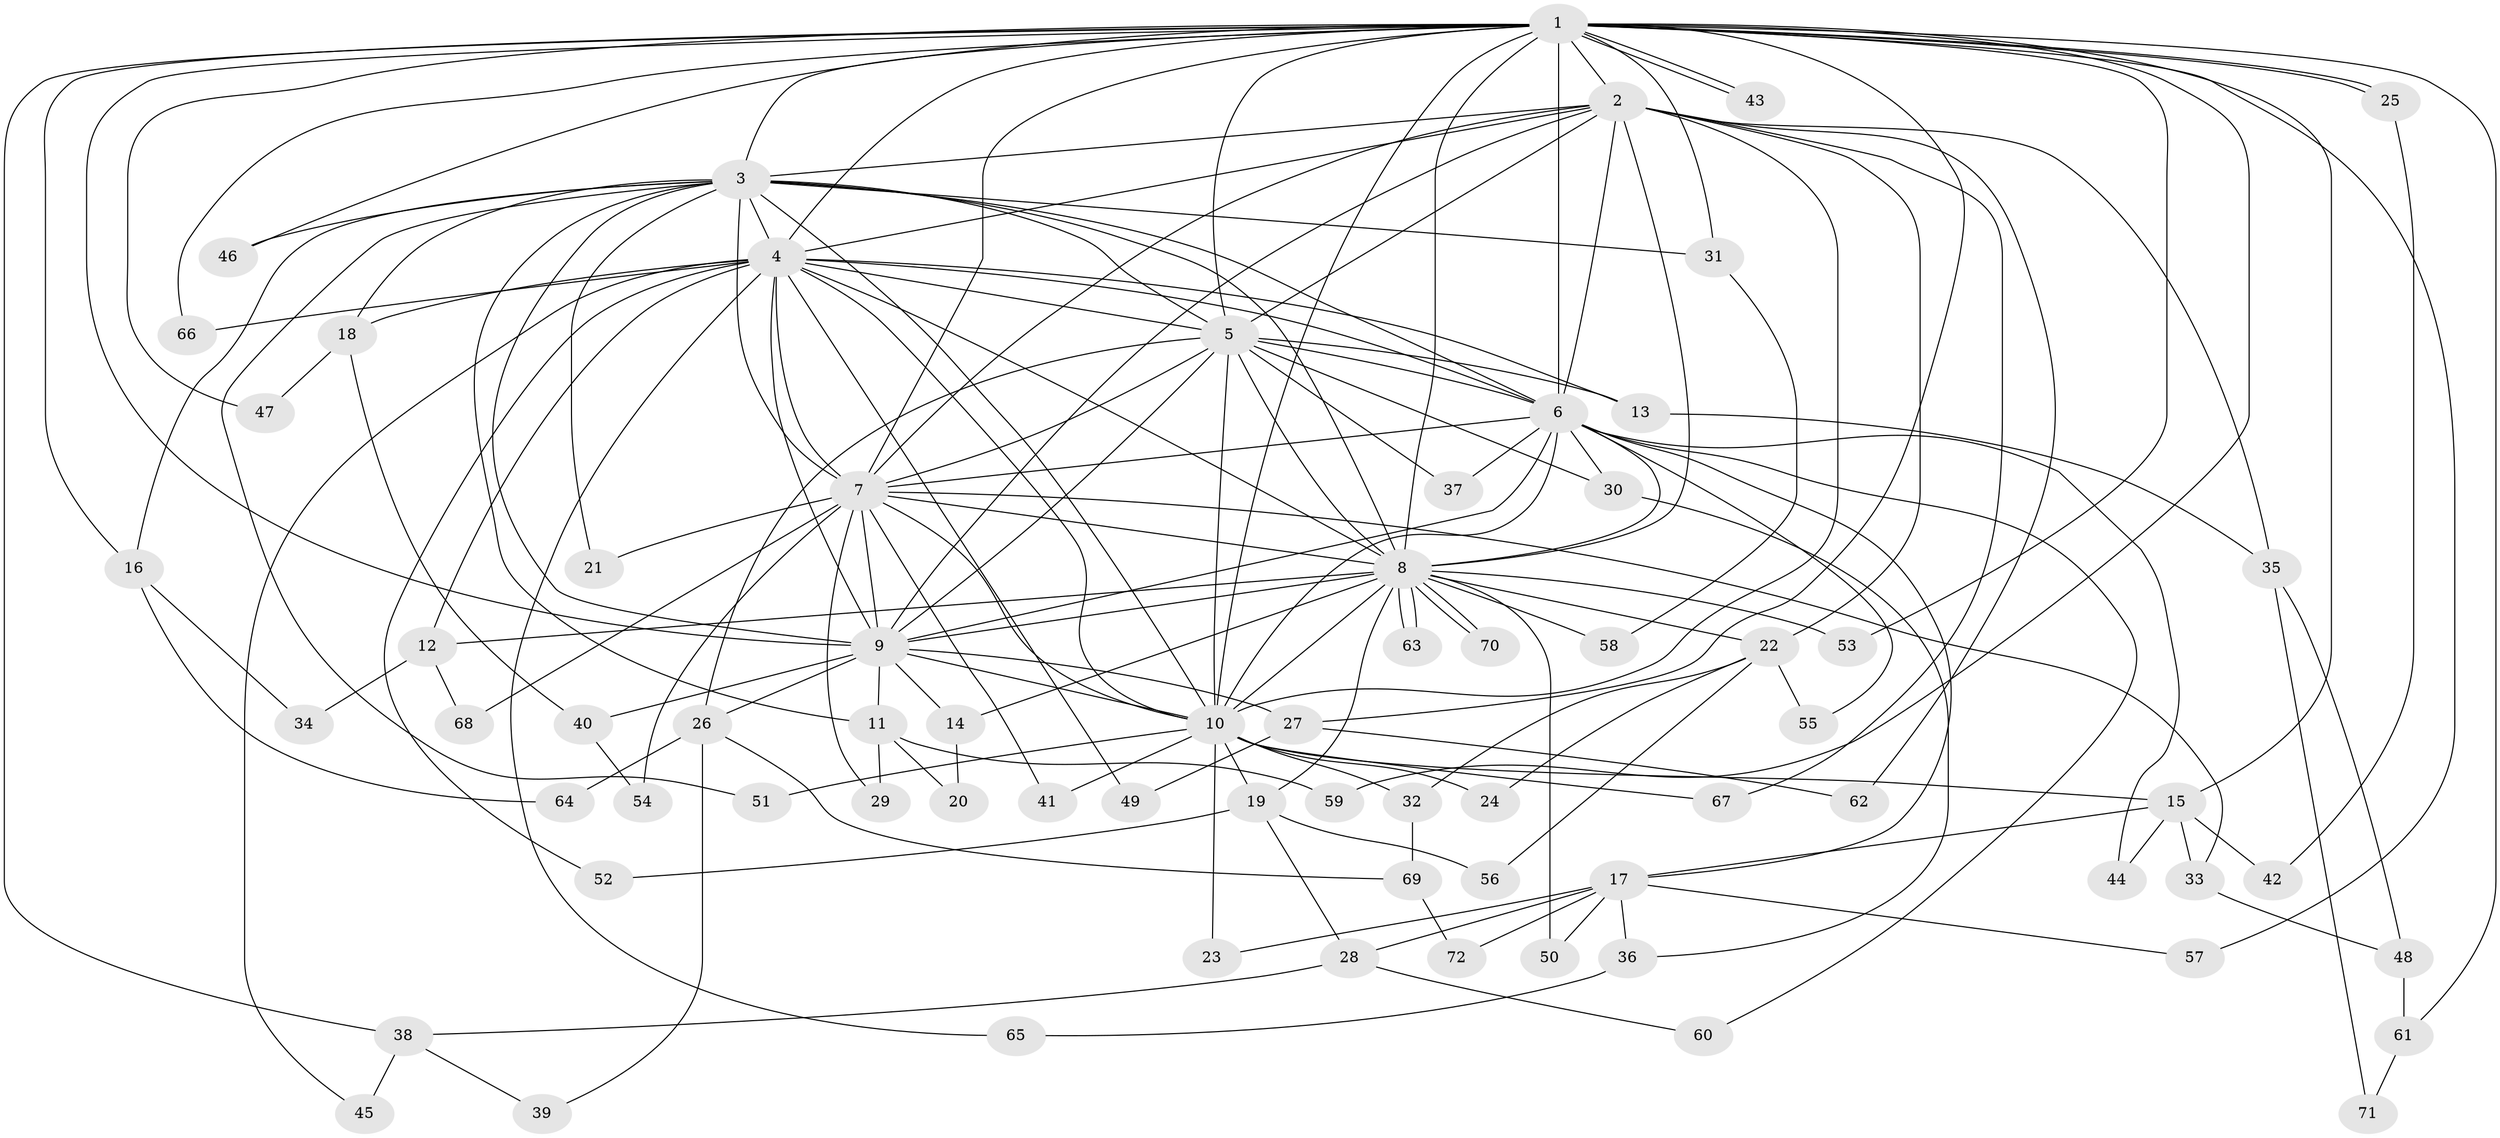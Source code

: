 // Generated by graph-tools (version 1.1) at 2025/01/03/09/25 03:01:32]
// undirected, 72 vertices, 169 edges
graph export_dot {
graph [start="1"]
  node [color=gray90,style=filled];
  1;
  2;
  3;
  4;
  5;
  6;
  7;
  8;
  9;
  10;
  11;
  12;
  13;
  14;
  15;
  16;
  17;
  18;
  19;
  20;
  21;
  22;
  23;
  24;
  25;
  26;
  27;
  28;
  29;
  30;
  31;
  32;
  33;
  34;
  35;
  36;
  37;
  38;
  39;
  40;
  41;
  42;
  43;
  44;
  45;
  46;
  47;
  48;
  49;
  50;
  51;
  52;
  53;
  54;
  55;
  56;
  57;
  58;
  59;
  60;
  61;
  62;
  63;
  64;
  65;
  66;
  67;
  68;
  69;
  70;
  71;
  72;
  1 -- 2;
  1 -- 3;
  1 -- 4;
  1 -- 5;
  1 -- 6;
  1 -- 7;
  1 -- 8;
  1 -- 9;
  1 -- 10;
  1 -- 15;
  1 -- 16;
  1 -- 25;
  1 -- 25;
  1 -- 27;
  1 -- 31;
  1 -- 38;
  1 -- 43;
  1 -- 43;
  1 -- 46;
  1 -- 47;
  1 -- 53;
  1 -- 57;
  1 -- 59;
  1 -- 61;
  1 -- 66;
  2 -- 3;
  2 -- 4;
  2 -- 5;
  2 -- 6;
  2 -- 7;
  2 -- 8;
  2 -- 9;
  2 -- 10;
  2 -- 22;
  2 -- 35;
  2 -- 62;
  2 -- 67;
  3 -- 4;
  3 -- 5;
  3 -- 6;
  3 -- 7;
  3 -- 8;
  3 -- 9;
  3 -- 10;
  3 -- 11;
  3 -- 16;
  3 -- 18;
  3 -- 21;
  3 -- 31;
  3 -- 46;
  3 -- 51;
  4 -- 5;
  4 -- 6;
  4 -- 7;
  4 -- 8;
  4 -- 9;
  4 -- 10;
  4 -- 12;
  4 -- 13;
  4 -- 18;
  4 -- 45;
  4 -- 49;
  4 -- 52;
  4 -- 65;
  4 -- 66;
  5 -- 6;
  5 -- 7;
  5 -- 8;
  5 -- 9;
  5 -- 10;
  5 -- 13;
  5 -- 26;
  5 -- 30;
  5 -- 37;
  6 -- 7;
  6 -- 8;
  6 -- 9;
  6 -- 10;
  6 -- 17;
  6 -- 30;
  6 -- 37;
  6 -- 44;
  6 -- 55;
  6 -- 60;
  7 -- 8;
  7 -- 9;
  7 -- 10;
  7 -- 21;
  7 -- 29;
  7 -- 33;
  7 -- 41;
  7 -- 54;
  7 -- 68;
  8 -- 9;
  8 -- 10;
  8 -- 12;
  8 -- 14;
  8 -- 19;
  8 -- 22;
  8 -- 50;
  8 -- 53;
  8 -- 58;
  8 -- 63;
  8 -- 63;
  8 -- 70;
  8 -- 70;
  9 -- 10;
  9 -- 11;
  9 -- 14;
  9 -- 26;
  9 -- 27;
  9 -- 40;
  10 -- 15;
  10 -- 19;
  10 -- 23;
  10 -- 24;
  10 -- 32;
  10 -- 41;
  10 -- 51;
  10 -- 67;
  11 -- 20;
  11 -- 29;
  11 -- 59;
  12 -- 34;
  12 -- 68;
  13 -- 35;
  14 -- 20;
  15 -- 17;
  15 -- 33;
  15 -- 42;
  15 -- 44;
  16 -- 34;
  16 -- 64;
  17 -- 23;
  17 -- 28;
  17 -- 36;
  17 -- 50;
  17 -- 57;
  17 -- 72;
  18 -- 40;
  18 -- 47;
  19 -- 28;
  19 -- 52;
  19 -- 56;
  22 -- 24;
  22 -- 32;
  22 -- 55;
  22 -- 56;
  25 -- 42;
  26 -- 39;
  26 -- 64;
  26 -- 69;
  27 -- 49;
  27 -- 62;
  28 -- 38;
  28 -- 60;
  30 -- 36;
  31 -- 58;
  32 -- 69;
  33 -- 48;
  35 -- 48;
  35 -- 71;
  36 -- 65;
  38 -- 39;
  38 -- 45;
  40 -- 54;
  48 -- 61;
  61 -- 71;
  69 -- 72;
}
